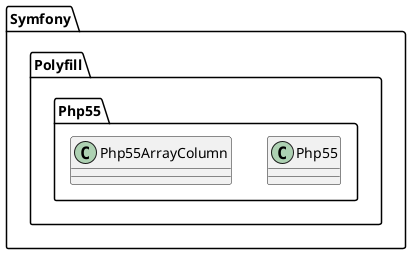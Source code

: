 @startuml
class Symfony.Polyfill.Php55.Php55

class Symfony.Polyfill.Php55.Php55ArrayColumn
@enduml
